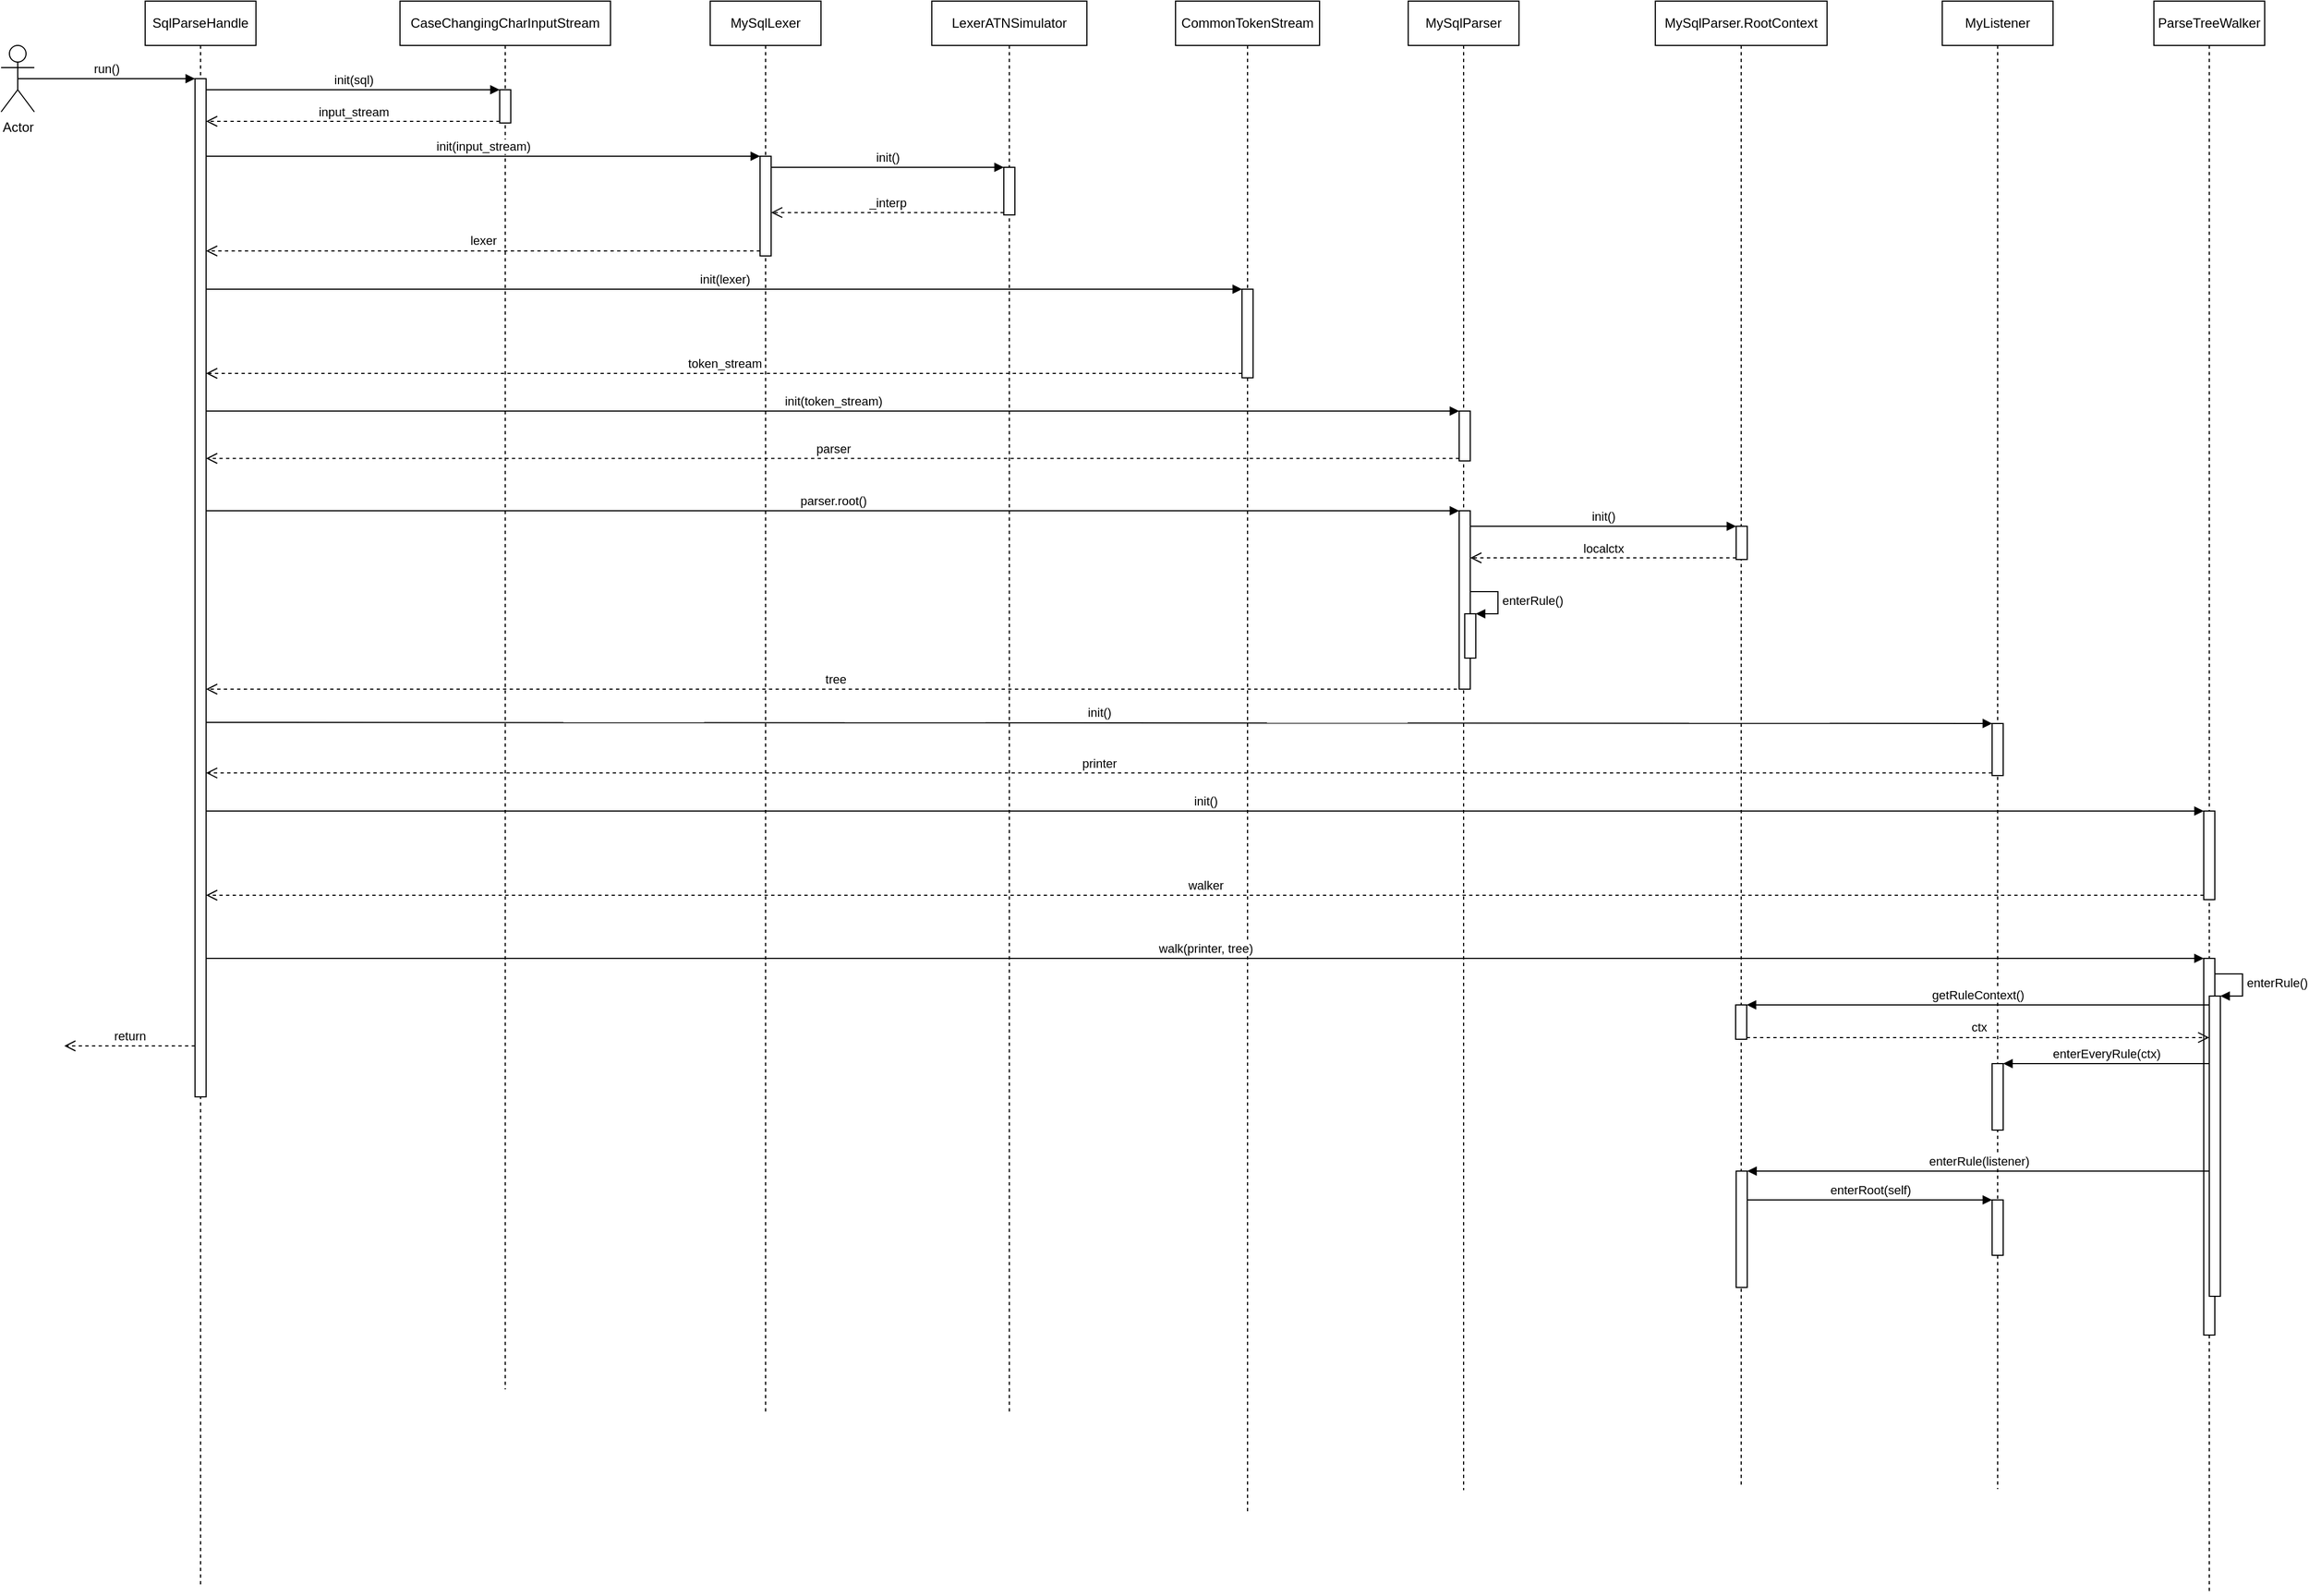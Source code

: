 <mxfile version="12.2.4" type="github" pages="1">
  <diagram name="Page-1" id="13e1069c-82ec-6db2-03f1-153e76fe0fe0">
    <mxGraphModel dx="1860" dy="782" grid="0" gridSize="10" guides="1" tooltips="1" connect="1" arrows="1" fold="1" page="0" pageScale="1" pageWidth="1100" pageHeight="850" background="#ffffff" math="0" shadow="0">
      <root>
        <mxCell id="0"/>
        <mxCell id="1" parent="0"/>
        <mxCell id="NhgH__GdJye5LMjhZpeJ-1" value="SqlParseHandle" style="shape=umlLifeline;perimeter=lifelinePerimeter;whiteSpace=wrap;html=1;container=1;collapsible=0;recursiveResize=0;outlineConnect=0;" parent="1" vertex="1">
          <mxGeometry x="150" y="20" width="100" height="1430" as="geometry"/>
        </mxCell>
        <mxCell id="NhgH__GdJye5LMjhZpeJ-5" value="" style="html=1;points=[];perimeter=orthogonalPerimeter;" parent="NhgH__GdJye5LMjhZpeJ-1" vertex="1">
          <mxGeometry x="45" y="70" width="10" height="919" as="geometry"/>
        </mxCell>
        <mxCell id="NhgH__GdJye5LMjhZpeJ-7" value="return" style="html=1;verticalAlign=bottom;endArrow=open;dashed=1;endSize=8;exitX=0;exitY=0.95;" parent="NhgH__GdJye5LMjhZpeJ-1" source="NhgH__GdJye5LMjhZpeJ-5" edge="1">
          <mxGeometry relative="1" as="geometry">
            <mxPoint x="-73" y="943" as="targetPoint"/>
          </mxGeometry>
        </mxCell>
        <mxCell id="NhgH__GdJye5LMjhZpeJ-2" value="Actor" style="shape=umlActor;verticalLabelPosition=bottom;labelBackgroundColor=#ffffff;verticalAlign=top;html=1;" parent="1" vertex="1">
          <mxGeometry x="20" y="60" width="30" height="60" as="geometry"/>
        </mxCell>
        <mxCell id="NhgH__GdJye5LMjhZpeJ-6" value="run()" style="html=1;verticalAlign=bottom;endArrow=block;entryX=0;entryY=0;exitX=0.5;exitY=0.5;exitDx=0;exitDy=0;exitPerimeter=0;" parent="1" source="NhgH__GdJye5LMjhZpeJ-2" target="NhgH__GdJye5LMjhZpeJ-5" edge="1">
          <mxGeometry relative="1" as="geometry">
            <mxPoint x="80" y="100" as="sourcePoint"/>
          </mxGeometry>
        </mxCell>
        <mxCell id="NhgH__GdJye5LMjhZpeJ-8" value="CaseChangingCharInputStream" style="shape=umlLifeline;perimeter=lifelinePerimeter;whiteSpace=wrap;html=1;container=1;collapsible=0;recursiveResize=0;outlineConnect=0;" parent="1" vertex="1">
          <mxGeometry x="380" y="20" width="190" height="1253" as="geometry"/>
        </mxCell>
        <mxCell id="NhgH__GdJye5LMjhZpeJ-9" value="" style="html=1;points=[];perimeter=orthogonalPerimeter;" parent="NhgH__GdJye5LMjhZpeJ-8" vertex="1">
          <mxGeometry x="90" y="80" width="10" height="30" as="geometry"/>
        </mxCell>
        <mxCell id="NhgH__GdJye5LMjhZpeJ-10" value="init(sql)" style="html=1;verticalAlign=bottom;endArrow=block;entryX=0;entryY=0;" parent="1" source="NhgH__GdJye5LMjhZpeJ-5" target="NhgH__GdJye5LMjhZpeJ-9" edge="1">
          <mxGeometry relative="1" as="geometry">
            <mxPoint x="400" y="100" as="sourcePoint"/>
          </mxGeometry>
        </mxCell>
        <mxCell id="NhgH__GdJye5LMjhZpeJ-11" value="input_stream" style="html=1;verticalAlign=bottom;endArrow=open;dashed=1;endSize=8;exitX=0;exitY=0.95;" parent="1" source="NhgH__GdJye5LMjhZpeJ-9" target="NhgH__GdJye5LMjhZpeJ-5" edge="1">
          <mxGeometry relative="1" as="geometry">
            <mxPoint x="400" y="176" as="targetPoint"/>
          </mxGeometry>
        </mxCell>
        <mxCell id="NhgH__GdJye5LMjhZpeJ-12" value="MySqlLexer" style="shape=umlLifeline;perimeter=lifelinePerimeter;whiteSpace=wrap;html=1;container=1;collapsible=0;recursiveResize=0;outlineConnect=0;" parent="1" vertex="1">
          <mxGeometry x="660" y="20" width="100" height="1275" as="geometry"/>
        </mxCell>
        <mxCell id="NhgH__GdJye5LMjhZpeJ-13" value="" style="html=1;points=[];perimeter=orthogonalPerimeter;" parent="NhgH__GdJye5LMjhZpeJ-12" vertex="1">
          <mxGeometry x="45" y="140" width="10" height="90" as="geometry"/>
        </mxCell>
        <mxCell id="NhgH__GdJye5LMjhZpeJ-14" value="init(input_stream)" style="html=1;verticalAlign=bottom;endArrow=block;entryX=0;entryY=0;" parent="1" source="NhgH__GdJye5LMjhZpeJ-5" target="NhgH__GdJye5LMjhZpeJ-13" edge="1">
          <mxGeometry relative="1" as="geometry">
            <mxPoint x="635" y="140" as="sourcePoint"/>
          </mxGeometry>
        </mxCell>
        <mxCell id="NhgH__GdJye5LMjhZpeJ-15" value="lexer" style="html=1;verticalAlign=bottom;endArrow=open;dashed=1;endSize=8;exitX=0;exitY=0.95;" parent="1" source="NhgH__GdJye5LMjhZpeJ-13" target="NhgH__GdJye5LMjhZpeJ-5" edge="1">
          <mxGeometry relative="1" as="geometry">
            <mxPoint x="635" y="216" as="targetPoint"/>
          </mxGeometry>
        </mxCell>
        <mxCell id="NhgH__GdJye5LMjhZpeJ-16" value="LexerATNSimulator" style="shape=umlLifeline;perimeter=lifelinePerimeter;whiteSpace=wrap;html=1;container=1;collapsible=0;recursiveResize=0;outlineConnect=0;" parent="1" vertex="1">
          <mxGeometry x="860" y="20" width="140" height="1274" as="geometry"/>
        </mxCell>
        <mxCell id="NhgH__GdJye5LMjhZpeJ-17" value="" style="html=1;points=[];perimeter=orthogonalPerimeter;" parent="NhgH__GdJye5LMjhZpeJ-16" vertex="1">
          <mxGeometry x="65" y="150" width="10" height="43" as="geometry"/>
        </mxCell>
        <mxCell id="NhgH__GdJye5LMjhZpeJ-18" value="init()" style="html=1;verticalAlign=bottom;endArrow=block;entryX=0;entryY=0;" parent="1" source="NhgH__GdJye5LMjhZpeJ-13" target="NhgH__GdJye5LMjhZpeJ-17" edge="1">
          <mxGeometry relative="1" as="geometry">
            <mxPoint x="855" y="165" as="sourcePoint"/>
          </mxGeometry>
        </mxCell>
        <mxCell id="NhgH__GdJye5LMjhZpeJ-19" value="_interp" style="html=1;verticalAlign=bottom;endArrow=open;dashed=1;endSize=8;exitX=0;exitY=0.95;" parent="1" source="NhgH__GdJye5LMjhZpeJ-17" target="NhgH__GdJye5LMjhZpeJ-13" edge="1">
          <mxGeometry relative="1" as="geometry">
            <mxPoint x="855" y="241" as="targetPoint"/>
          </mxGeometry>
        </mxCell>
        <mxCell id="NhgH__GdJye5LMjhZpeJ-20" value="CommonTokenStream" style="shape=umlLifeline;perimeter=lifelinePerimeter;whiteSpace=wrap;html=1;container=1;collapsible=0;recursiveResize=0;outlineConnect=0;" parent="1" vertex="1">
          <mxGeometry x="1080" y="20" width="130" height="1366" as="geometry"/>
        </mxCell>
        <mxCell id="NhgH__GdJye5LMjhZpeJ-21" value="" style="html=1;points=[];perimeter=orthogonalPerimeter;" parent="NhgH__GdJye5LMjhZpeJ-20" vertex="1">
          <mxGeometry x="60" y="260" width="10" height="80" as="geometry"/>
        </mxCell>
        <mxCell id="NhgH__GdJye5LMjhZpeJ-22" value="init(lexer)" style="html=1;verticalAlign=bottom;endArrow=block;entryX=0;entryY=0;" parent="1" source="NhgH__GdJye5LMjhZpeJ-5" target="NhgH__GdJye5LMjhZpeJ-21" edge="1">
          <mxGeometry relative="1" as="geometry">
            <mxPoint x="690" y="300" as="sourcePoint"/>
          </mxGeometry>
        </mxCell>
        <mxCell id="NhgH__GdJye5LMjhZpeJ-23" value="token_stream" style="html=1;verticalAlign=bottom;endArrow=open;dashed=1;endSize=8;exitX=0;exitY=0.95;" parent="1" source="NhgH__GdJye5LMjhZpeJ-21" target="NhgH__GdJye5LMjhZpeJ-5" edge="1">
          <mxGeometry relative="1" as="geometry">
            <mxPoint x="1070" y="356" as="targetPoint"/>
          </mxGeometry>
        </mxCell>
        <mxCell id="NhgH__GdJye5LMjhZpeJ-24" value="MySqlParser" style="shape=umlLifeline;perimeter=lifelinePerimeter;whiteSpace=wrap;html=1;container=1;collapsible=0;recursiveResize=0;outlineConnect=0;" parent="1" vertex="1">
          <mxGeometry x="1290" y="20" width="100" height="1344" as="geometry"/>
        </mxCell>
        <mxCell id="NhgH__GdJye5LMjhZpeJ-25" value="" style="html=1;points=[];perimeter=orthogonalPerimeter;" parent="NhgH__GdJye5LMjhZpeJ-24" vertex="1">
          <mxGeometry x="46" y="370" width="10" height="45" as="geometry"/>
        </mxCell>
        <mxCell id="NhgH__GdJye5LMjhZpeJ-28" value="" style="html=1;points=[];perimeter=orthogonalPerimeter;" parent="NhgH__GdJye5LMjhZpeJ-24" vertex="1">
          <mxGeometry x="46" y="460" width="10" height="161" as="geometry"/>
        </mxCell>
        <mxCell id="NhgH__GdJye5LMjhZpeJ-35" value="" style="html=1;points=[];perimeter=orthogonalPerimeter;" parent="NhgH__GdJye5LMjhZpeJ-24" vertex="1">
          <mxGeometry x="51" y="553" width="10" height="40" as="geometry"/>
        </mxCell>
        <mxCell id="NhgH__GdJye5LMjhZpeJ-36" value="enterRule()" style="edgeStyle=orthogonalEdgeStyle;html=1;align=left;spacingLeft=2;endArrow=block;rounded=0;entryX=1;entryY=0;" parent="NhgH__GdJye5LMjhZpeJ-24" target="NhgH__GdJye5LMjhZpeJ-35" edge="1">
          <mxGeometry relative="1" as="geometry">
            <mxPoint x="56" y="533" as="sourcePoint"/>
            <Array as="points">
              <mxPoint x="81" y="533"/>
            </Array>
          </mxGeometry>
        </mxCell>
        <mxCell id="NhgH__GdJye5LMjhZpeJ-26" value="init(token_stream)" style="html=1;verticalAlign=bottom;endArrow=block;entryX=0;entryY=0;" parent="1" source="NhgH__GdJye5LMjhZpeJ-5" target="NhgH__GdJye5LMjhZpeJ-25" edge="1">
          <mxGeometry relative="1" as="geometry">
            <mxPoint x="1266" y="390" as="sourcePoint"/>
          </mxGeometry>
        </mxCell>
        <mxCell id="NhgH__GdJye5LMjhZpeJ-27" value="parser" style="html=1;verticalAlign=bottom;endArrow=open;dashed=1;endSize=8;exitX=0;exitY=0.95;" parent="1" source="NhgH__GdJye5LMjhZpeJ-25" target="NhgH__GdJye5LMjhZpeJ-5" edge="1">
          <mxGeometry relative="1" as="geometry">
            <mxPoint x="1266" y="466" as="targetPoint"/>
          </mxGeometry>
        </mxCell>
        <mxCell id="NhgH__GdJye5LMjhZpeJ-29" value="parser.root()" style="html=1;verticalAlign=bottom;endArrow=block;entryX=0;entryY=0;" parent="1" source="NhgH__GdJye5LMjhZpeJ-5" target="NhgH__GdJye5LMjhZpeJ-28" edge="1">
          <mxGeometry relative="1" as="geometry">
            <mxPoint x="1266" y="480" as="sourcePoint"/>
          </mxGeometry>
        </mxCell>
        <mxCell id="NhgH__GdJye5LMjhZpeJ-31" value="MySqlParser.RootContext" style="shape=umlLifeline;perimeter=lifelinePerimeter;whiteSpace=wrap;html=1;container=1;collapsible=0;recursiveResize=0;outlineConnect=0;" parent="1" vertex="1">
          <mxGeometry x="1513" y="20" width="155" height="1342" as="geometry"/>
        </mxCell>
        <mxCell id="NhgH__GdJye5LMjhZpeJ-32" value="" style="html=1;points=[];perimeter=orthogonalPerimeter;" parent="NhgH__GdJye5LMjhZpeJ-31" vertex="1">
          <mxGeometry x="73" y="474" width="10" height="30" as="geometry"/>
        </mxCell>
        <mxCell id="hcX4nIzpXmfOdBlbIvtp-6" value="" style="html=1;points=[];perimeter=orthogonalPerimeter;" vertex="1" parent="NhgH__GdJye5LMjhZpeJ-31">
          <mxGeometry x="72.5" y="906" width="10" height="31" as="geometry"/>
        </mxCell>
        <mxCell id="hcX4nIzpXmfOdBlbIvtp-12" value="" style="html=1;points=[];perimeter=orthogonalPerimeter;" vertex="1" parent="NhgH__GdJye5LMjhZpeJ-31">
          <mxGeometry x="73" y="1056" width="10" height="105" as="geometry"/>
        </mxCell>
        <mxCell id="NhgH__GdJye5LMjhZpeJ-33" value="init()" style="html=1;verticalAlign=bottom;endArrow=block;entryX=0;entryY=0;" parent="1" source="NhgH__GdJye5LMjhZpeJ-28" target="NhgH__GdJye5LMjhZpeJ-32" edge="1">
          <mxGeometry relative="1" as="geometry">
            <mxPoint x="1488" y="485" as="sourcePoint"/>
          </mxGeometry>
        </mxCell>
        <mxCell id="NhgH__GdJye5LMjhZpeJ-34" value="localctx" style="html=1;verticalAlign=bottom;endArrow=open;dashed=1;endSize=8;exitX=0;exitY=0.95;" parent="1" source="NhgH__GdJye5LMjhZpeJ-32" target="NhgH__GdJye5LMjhZpeJ-28" edge="1">
          <mxGeometry relative="1" as="geometry">
            <mxPoint x="1488" y="561" as="targetPoint"/>
          </mxGeometry>
        </mxCell>
        <mxCell id="NhgH__GdJye5LMjhZpeJ-37" value="tree" style="html=1;verticalAlign=bottom;endArrow=open;dashed=1;endSize=8;exitX=0.4;exitY=1;exitDx=0;exitDy=0;exitPerimeter=0;" parent="1" source="NhgH__GdJye5LMjhZpeJ-28" target="NhgH__GdJye5LMjhZpeJ-5" edge="1">
          <mxGeometry relative="1" as="geometry">
            <mxPoint x="1319" y="651" as="sourcePoint"/>
            <mxPoint x="236" y="656" as="targetPoint"/>
          </mxGeometry>
        </mxCell>
        <mxCell id="NhgH__GdJye5LMjhZpeJ-38" value="MyListener" style="shape=umlLifeline;perimeter=lifelinePerimeter;whiteSpace=wrap;html=1;container=1;collapsible=0;recursiveResize=0;outlineConnect=0;" parent="1" vertex="1">
          <mxGeometry x="1772" y="20" width="100" height="1343" as="geometry"/>
        </mxCell>
        <mxCell id="NhgH__GdJye5LMjhZpeJ-39" value="" style="html=1;points=[];perimeter=orthogonalPerimeter;" parent="NhgH__GdJye5LMjhZpeJ-38" vertex="1">
          <mxGeometry x="45" y="652" width="10" height="47" as="geometry"/>
        </mxCell>
        <mxCell id="hcX4nIzpXmfOdBlbIvtp-9" value="" style="html=1;points=[];perimeter=orthogonalPerimeter;" vertex="1" parent="NhgH__GdJye5LMjhZpeJ-38">
          <mxGeometry x="45" y="959" width="10" height="60" as="geometry"/>
        </mxCell>
        <mxCell id="hcX4nIzpXmfOdBlbIvtp-15" value="" style="html=1;points=[];perimeter=orthogonalPerimeter;" vertex="1" parent="NhgH__GdJye5LMjhZpeJ-38">
          <mxGeometry x="45" y="1082" width="10" height="50" as="geometry"/>
        </mxCell>
        <mxCell id="NhgH__GdJye5LMjhZpeJ-40" value="init()" style="html=1;verticalAlign=bottom;endArrow=block;entryX=0;entryY=0;" parent="1" target="NhgH__GdJye5LMjhZpeJ-39" edge="1">
          <mxGeometry relative="1" as="geometry">
            <mxPoint x="205" y="671" as="sourcePoint"/>
          </mxGeometry>
        </mxCell>
        <mxCell id="NhgH__GdJye5LMjhZpeJ-41" value="printer" style="html=1;verticalAlign=bottom;endArrow=open;dashed=1;endSize=8;exitX=0;exitY=0.95;" parent="1" source="NhgH__GdJye5LMjhZpeJ-39" target="NhgH__GdJye5LMjhZpeJ-5" edge="1">
          <mxGeometry relative="1" as="geometry">
            <mxPoint x="205" y="747" as="targetPoint"/>
          </mxGeometry>
        </mxCell>
        <mxCell id="NhgH__GdJye5LMjhZpeJ-46" value="&lt;div&gt;ParseTreeWalker&lt;/div&gt;" style="shape=umlLifeline;perimeter=lifelinePerimeter;whiteSpace=wrap;html=1;container=1;collapsible=0;recursiveResize=0;outlineConnect=0;" parent="1" vertex="1">
          <mxGeometry x="1963" y="20" width="100" height="1438" as="geometry"/>
        </mxCell>
        <mxCell id="NhgH__GdJye5LMjhZpeJ-47" value="" style="html=1;points=[];perimeter=orthogonalPerimeter;" parent="NhgH__GdJye5LMjhZpeJ-46" vertex="1">
          <mxGeometry x="45" y="731" width="10" height="80" as="geometry"/>
        </mxCell>
        <mxCell id="NhgH__GdJye5LMjhZpeJ-50" value="" style="html=1;points=[];perimeter=orthogonalPerimeter;" parent="NhgH__GdJye5LMjhZpeJ-46" vertex="1">
          <mxGeometry x="45" y="864" width="10" height="340" as="geometry"/>
        </mxCell>
        <mxCell id="hcX4nIzpXmfOdBlbIvtp-1" value="" style="html=1;points=[];perimeter=orthogonalPerimeter;" vertex="1" parent="NhgH__GdJye5LMjhZpeJ-46">
          <mxGeometry x="50" y="898" width="10" height="271" as="geometry"/>
        </mxCell>
        <mxCell id="hcX4nIzpXmfOdBlbIvtp-2" value="enterRule()" style="edgeStyle=orthogonalEdgeStyle;html=1;align=left;spacingLeft=2;endArrow=block;rounded=0;entryX=1;entryY=0;" edge="1" target="hcX4nIzpXmfOdBlbIvtp-1" parent="NhgH__GdJye5LMjhZpeJ-46">
          <mxGeometry relative="1" as="geometry">
            <mxPoint x="55" y="878" as="sourcePoint"/>
            <Array as="points">
              <mxPoint x="80" y="878"/>
            </Array>
          </mxGeometry>
        </mxCell>
        <mxCell id="NhgH__GdJye5LMjhZpeJ-48" value="init()" style="html=1;verticalAlign=bottom;endArrow=block;entryX=0;entryY=0;" parent="1" source="NhgH__GdJye5LMjhZpeJ-5" target="NhgH__GdJye5LMjhZpeJ-47" edge="1">
          <mxGeometry relative="1" as="geometry">
            <mxPoint x="1938" y="736" as="sourcePoint"/>
          </mxGeometry>
        </mxCell>
        <mxCell id="NhgH__GdJye5LMjhZpeJ-49" value="walker" style="html=1;verticalAlign=bottom;endArrow=open;dashed=1;endSize=8;exitX=0;exitY=0.95;" parent="1" source="NhgH__GdJye5LMjhZpeJ-47" target="NhgH__GdJye5LMjhZpeJ-5" edge="1">
          <mxGeometry relative="1" as="geometry">
            <mxPoint x="1938" y="812" as="targetPoint"/>
          </mxGeometry>
        </mxCell>
        <mxCell id="NhgH__GdJye5LMjhZpeJ-51" value="walk(printer, tree)" style="html=1;verticalAlign=bottom;endArrow=block;entryX=0;entryY=0;" parent="1" source="NhgH__GdJye5LMjhZpeJ-5" target="NhgH__GdJye5LMjhZpeJ-50" edge="1">
          <mxGeometry relative="1" as="geometry">
            <mxPoint x="1938" y="884" as="sourcePoint"/>
          </mxGeometry>
        </mxCell>
        <mxCell id="hcX4nIzpXmfOdBlbIvtp-7" value="getRuleContext()" style="html=1;verticalAlign=bottom;endArrow=block;entryX=1;entryY=0;" edge="1" target="hcX4nIzpXmfOdBlbIvtp-6" parent="1" source="hcX4nIzpXmfOdBlbIvtp-1">
          <mxGeometry relative="1" as="geometry">
            <mxPoint x="1656" y="932" as="sourcePoint"/>
          </mxGeometry>
        </mxCell>
        <mxCell id="hcX4nIzpXmfOdBlbIvtp-8" value="ctx" style="html=1;verticalAlign=bottom;endArrow=open;dashed=1;endSize=8;exitX=1;exitY=0.95;" edge="1" source="hcX4nIzpXmfOdBlbIvtp-6" parent="1" target="hcX4nIzpXmfOdBlbIvtp-1">
          <mxGeometry relative="1" as="geometry">
            <mxPoint x="1656" y="989" as="targetPoint"/>
          </mxGeometry>
        </mxCell>
        <mxCell id="hcX4nIzpXmfOdBlbIvtp-10" value="enterEveryRule(ctx)" style="html=1;verticalAlign=bottom;endArrow=block;entryX=1;entryY=0;" edge="1" target="hcX4nIzpXmfOdBlbIvtp-9" parent="1" source="hcX4nIzpXmfOdBlbIvtp-1">
          <mxGeometry relative="1" as="geometry">
            <mxPoint x="1887" y="979" as="sourcePoint"/>
          </mxGeometry>
        </mxCell>
        <mxCell id="hcX4nIzpXmfOdBlbIvtp-13" value="enterRule(listener)" style="html=1;verticalAlign=bottom;endArrow=block;entryX=1;entryY=0;" edge="1" target="hcX4nIzpXmfOdBlbIvtp-12" parent="1" source="hcX4nIzpXmfOdBlbIvtp-1">
          <mxGeometry relative="1" as="geometry">
            <mxPoint x="1656" y="1076" as="sourcePoint"/>
          </mxGeometry>
        </mxCell>
        <mxCell id="hcX4nIzpXmfOdBlbIvtp-16" value="enterRoot(self)" style="html=1;verticalAlign=bottom;endArrow=block;entryX=0;entryY=0;" edge="1" target="hcX4nIzpXmfOdBlbIvtp-15" parent="1" source="hcX4nIzpXmfOdBlbIvtp-12">
          <mxGeometry relative="1" as="geometry">
            <mxPoint x="1747" y="1102" as="sourcePoint"/>
          </mxGeometry>
        </mxCell>
      </root>
    </mxGraphModel>
  </diagram>
</mxfile>
